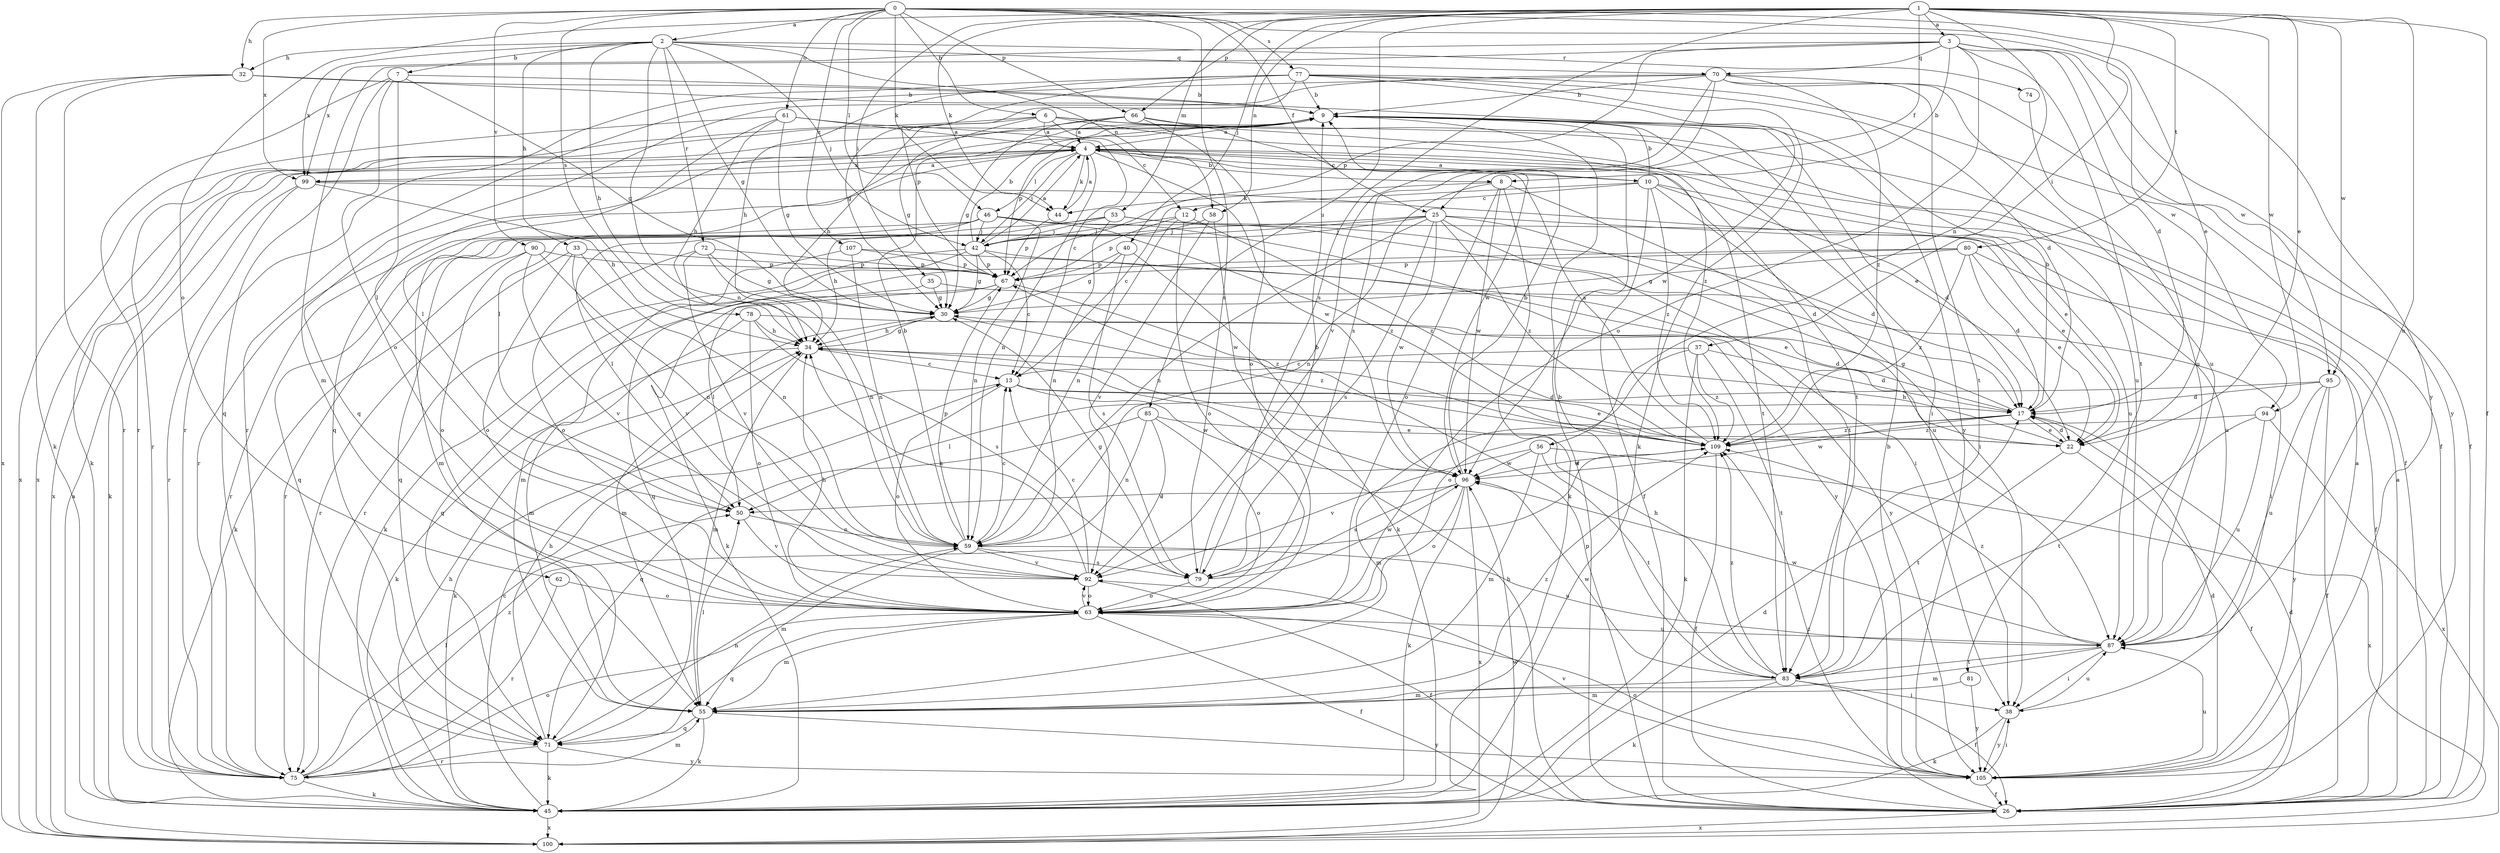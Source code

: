 strict digraph  {
0;
1;
2;
3;
4;
6;
7;
8;
9;
10;
12;
13;
17;
22;
25;
26;
30;
32;
33;
34;
35;
37;
38;
40;
42;
44;
45;
46;
50;
53;
55;
56;
58;
59;
61;
62;
63;
66;
67;
70;
71;
72;
74;
75;
77;
78;
79;
80;
81;
83;
85;
87;
90;
92;
94;
95;
96;
99;
100;
105;
107;
109;
0 -> 2  [label=a];
0 -> 6  [label=b];
0 -> 22  [label=e];
0 -> 25  [label=f];
0 -> 32  [label=h];
0 -> 44  [label=k];
0 -> 46  [label=l];
0 -> 61  [label=o];
0 -> 66  [label=p];
0 -> 77  [label=s];
0 -> 78  [label=s];
0 -> 79  [label=s];
0 -> 90  [label=v];
0 -> 94  [label=w];
0 -> 99  [label=x];
0 -> 105  [label=y];
0 -> 107  [label=z];
1 -> 3  [label=a];
1 -> 22  [label=e];
1 -> 25  [label=f];
1 -> 26  [label=f];
1 -> 35  [label=i];
1 -> 37  [label=i];
1 -> 40  [label=j];
1 -> 44  [label=k];
1 -> 53  [label=m];
1 -> 56  [label=n];
1 -> 58  [label=n];
1 -> 62  [label=o];
1 -> 66  [label=p];
1 -> 79  [label=s];
1 -> 80  [label=t];
1 -> 85  [label=u];
1 -> 87  [label=u];
1 -> 94  [label=w];
1 -> 95  [label=w];
2 -> 7  [label=b];
2 -> 30  [label=g];
2 -> 32  [label=h];
2 -> 33  [label=h];
2 -> 34  [label=h];
2 -> 42  [label=j];
2 -> 58  [label=n];
2 -> 59  [label=n];
2 -> 70  [label=q];
2 -> 72  [label=r];
2 -> 74  [label=r];
2 -> 99  [label=x];
3 -> 8  [label=b];
3 -> 17  [label=d];
3 -> 55  [label=m];
3 -> 63  [label=o];
3 -> 67  [label=p];
3 -> 70  [label=q];
3 -> 81  [label=t];
3 -> 95  [label=w];
3 -> 99  [label=x];
3 -> 105  [label=y];
4 -> 8  [label=b];
4 -> 10  [label=c];
4 -> 42  [label=j];
4 -> 44  [label=k];
4 -> 46  [label=l];
4 -> 59  [label=n];
4 -> 75  [label=r];
4 -> 83  [label=t];
4 -> 96  [label=w];
4 -> 99  [label=x];
4 -> 100  [label=x];
6 -> 4  [label=a];
6 -> 12  [label=c];
6 -> 30  [label=g];
6 -> 34  [label=h];
6 -> 75  [label=r];
6 -> 83  [label=t];
6 -> 87  [label=u];
6 -> 109  [label=z];
7 -> 9  [label=b];
7 -> 30  [label=g];
7 -> 50  [label=l];
7 -> 63  [label=o];
7 -> 71  [label=q];
7 -> 75  [label=r];
8 -> 44  [label=k];
8 -> 45  [label=k];
8 -> 59  [label=n];
8 -> 63  [label=o];
8 -> 83  [label=t];
8 -> 96  [label=w];
9 -> 4  [label=a];
9 -> 22  [label=e];
9 -> 26  [label=f];
9 -> 38  [label=i];
9 -> 45  [label=k];
9 -> 50  [label=l];
9 -> 67  [label=p];
9 -> 100  [label=x];
10 -> 4  [label=a];
10 -> 9  [label=b];
10 -> 12  [label=c];
10 -> 13  [label=c];
10 -> 17  [label=d];
10 -> 26  [label=f];
10 -> 38  [label=i];
10 -> 87  [label=u];
10 -> 109  [label=z];
12 -> 42  [label=j];
12 -> 59  [label=n];
12 -> 63  [label=o];
12 -> 67  [label=p];
12 -> 109  [label=z];
13 -> 17  [label=d];
13 -> 22  [label=e];
13 -> 45  [label=k];
13 -> 63  [label=o];
13 -> 96  [label=w];
17 -> 9  [label=b];
17 -> 22  [label=e];
17 -> 30  [label=g];
17 -> 55  [label=m];
17 -> 96  [label=w];
17 -> 109  [label=z];
22 -> 17  [label=d];
22 -> 26  [label=f];
22 -> 34  [label=h];
22 -> 83  [label=t];
25 -> 17  [label=d];
25 -> 22  [label=e];
25 -> 38  [label=i];
25 -> 42  [label=j];
25 -> 59  [label=n];
25 -> 71  [label=q];
25 -> 75  [label=r];
25 -> 79  [label=s];
25 -> 96  [label=w];
25 -> 109  [label=z];
26 -> 4  [label=a];
26 -> 17  [label=d];
26 -> 34  [label=h];
26 -> 67  [label=p];
26 -> 100  [label=x];
26 -> 109  [label=z];
30 -> 34  [label=h];
30 -> 55  [label=m];
30 -> 109  [label=z];
32 -> 9  [label=b];
32 -> 45  [label=k];
32 -> 75  [label=r];
32 -> 100  [label=x];
32 -> 105  [label=y];
33 -> 59  [label=n];
33 -> 63  [label=o];
33 -> 67  [label=p];
33 -> 75  [label=r];
33 -> 92  [label=v];
34 -> 13  [label=c];
34 -> 30  [label=g];
34 -> 45  [label=k];
34 -> 55  [label=m];
35 -> 30  [label=g];
35 -> 38  [label=i];
35 -> 50  [label=l];
37 -> 13  [label=c];
37 -> 17  [label=d];
37 -> 45  [label=k];
37 -> 63  [label=o];
37 -> 83  [label=t];
37 -> 109  [label=z];
38 -> 45  [label=k];
38 -> 87  [label=u];
38 -> 105  [label=y];
40 -> 30  [label=g];
40 -> 45  [label=k];
40 -> 67  [label=p];
40 -> 79  [label=s];
42 -> 4  [label=a];
42 -> 9  [label=b];
42 -> 13  [label=c];
42 -> 30  [label=g];
42 -> 45  [label=k];
42 -> 67  [label=p];
42 -> 75  [label=r];
42 -> 105  [label=y];
44 -> 4  [label=a];
44 -> 67  [label=p];
45 -> 13  [label=c];
45 -> 17  [label=d];
45 -> 34  [label=h];
45 -> 100  [label=x];
46 -> 42  [label=j];
46 -> 50  [label=l];
46 -> 59  [label=n];
46 -> 71  [label=q];
46 -> 75  [label=r];
46 -> 87  [label=u];
46 -> 105  [label=y];
46 -> 109  [label=z];
50 -> 59  [label=n];
50 -> 92  [label=v];
53 -> 17  [label=d];
53 -> 34  [label=h];
53 -> 42  [label=j];
53 -> 55  [label=m];
53 -> 59  [label=n];
53 -> 87  [label=u];
55 -> 45  [label=k];
55 -> 50  [label=l];
55 -> 71  [label=q];
55 -> 105  [label=y];
55 -> 109  [label=z];
56 -> 55  [label=m];
56 -> 83  [label=t];
56 -> 92  [label=v];
56 -> 96  [label=w];
56 -> 100  [label=x];
58 -> 42  [label=j];
58 -> 92  [label=v];
58 -> 96  [label=w];
59 -> 9  [label=b];
59 -> 13  [label=c];
59 -> 55  [label=m];
59 -> 67  [label=p];
59 -> 79  [label=s];
59 -> 87  [label=u];
59 -> 92  [label=v];
61 -> 4  [label=a];
61 -> 13  [label=c];
61 -> 30  [label=g];
61 -> 34  [label=h];
61 -> 50  [label=l];
61 -> 100  [label=x];
62 -> 63  [label=o];
62 -> 75  [label=r];
63 -> 26  [label=f];
63 -> 34  [label=h];
63 -> 55  [label=m];
63 -> 71  [label=q];
63 -> 87  [label=u];
63 -> 92  [label=v];
66 -> 4  [label=a];
66 -> 26  [label=f];
66 -> 30  [label=g];
66 -> 63  [label=o];
66 -> 71  [label=q];
66 -> 96  [label=w];
67 -> 30  [label=g];
67 -> 45  [label=k];
67 -> 71  [label=q];
67 -> 109  [label=z];
70 -> 9  [label=b];
70 -> 26  [label=f];
70 -> 71  [label=q];
70 -> 75  [label=r];
70 -> 79  [label=s];
70 -> 83  [label=t];
70 -> 87  [label=u];
70 -> 92  [label=v];
70 -> 109  [label=z];
71 -> 34  [label=h];
71 -> 45  [label=k];
71 -> 59  [label=n];
71 -> 75  [label=r];
71 -> 105  [label=y];
72 -> 30  [label=g];
72 -> 59  [label=n];
72 -> 63  [label=o];
72 -> 67  [label=p];
72 -> 92  [label=v];
74 -> 87  [label=u];
75 -> 45  [label=k];
75 -> 50  [label=l];
75 -> 55  [label=m];
75 -> 63  [label=o];
75 -> 109  [label=z];
77 -> 9  [label=b];
77 -> 17  [label=d];
77 -> 26  [label=f];
77 -> 30  [label=g];
77 -> 34  [label=h];
77 -> 45  [label=k];
77 -> 67  [label=p];
77 -> 75  [label=r];
77 -> 96  [label=w];
78 -> 17  [label=d];
78 -> 34  [label=h];
78 -> 55  [label=m];
78 -> 63  [label=o];
78 -> 79  [label=s];
79 -> 9  [label=b];
79 -> 30  [label=g];
79 -> 63  [label=o];
79 -> 96  [label=w];
80 -> 17  [label=d];
80 -> 22  [label=e];
80 -> 26  [label=f];
80 -> 30  [label=g];
80 -> 67  [label=p];
80 -> 71  [label=q];
80 -> 109  [label=z];
81 -> 55  [label=m];
81 -> 105  [label=y];
83 -> 9  [label=b];
83 -> 26  [label=f];
83 -> 34  [label=h];
83 -> 38  [label=i];
83 -> 45  [label=k];
83 -> 55  [label=m];
83 -> 96  [label=w];
83 -> 109  [label=z];
85 -> 22  [label=e];
85 -> 59  [label=n];
85 -> 63  [label=o];
85 -> 71  [label=q];
85 -> 92  [label=v];
87 -> 38  [label=i];
87 -> 55  [label=m];
87 -> 83  [label=t];
87 -> 96  [label=w];
87 -> 109  [label=z];
90 -> 45  [label=k];
90 -> 59  [label=n];
90 -> 63  [label=o];
90 -> 67  [label=p];
90 -> 92  [label=v];
92 -> 13  [label=c];
92 -> 26  [label=f];
92 -> 34  [label=h];
92 -> 63  [label=o];
94 -> 83  [label=t];
94 -> 87  [label=u];
94 -> 100  [label=x];
94 -> 109  [label=z];
95 -> 17  [label=d];
95 -> 26  [label=f];
95 -> 50  [label=l];
95 -> 87  [label=u];
95 -> 105  [label=y];
96 -> 9  [label=b];
96 -> 45  [label=k];
96 -> 50  [label=l];
96 -> 63  [label=o];
96 -> 79  [label=s];
96 -> 100  [label=x];
99 -> 4  [label=a];
99 -> 22  [label=e];
99 -> 34  [label=h];
99 -> 45  [label=k];
99 -> 75  [label=r];
100 -> 4  [label=a];
100 -> 96  [label=w];
105 -> 4  [label=a];
105 -> 9  [label=b];
105 -> 17  [label=d];
105 -> 26  [label=f];
105 -> 38  [label=i];
105 -> 63  [label=o];
105 -> 87  [label=u];
105 -> 92  [label=v];
107 -> 22  [label=e];
107 -> 55  [label=m];
107 -> 59  [label=n];
107 -> 67  [label=p];
109 -> 4  [label=a];
109 -> 26  [label=f];
109 -> 96  [label=w];
}
